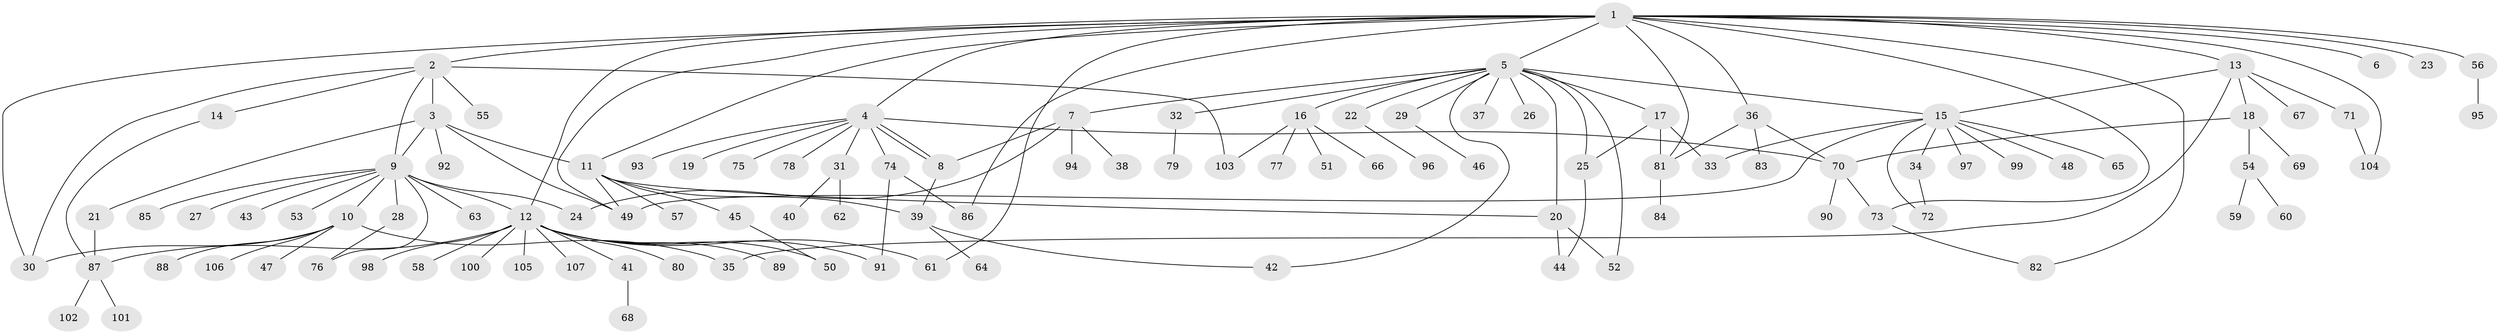// coarse degree distribution, {15: 0.0125, 6: 0.05, 12: 0.0125, 16: 0.0125, 1: 0.6, 4: 0.0625, 11: 0.0125, 7: 0.0125, 13: 0.0125, 5: 0.0375, 8: 0.0125, 3: 0.0375, 2: 0.125}
// Generated by graph-tools (version 1.1) at 2025/51/02/27/25 19:51:56]
// undirected, 107 vertices, 142 edges
graph export_dot {
graph [start="1"]
  node [color=gray90,style=filled];
  1;
  2;
  3;
  4;
  5;
  6;
  7;
  8;
  9;
  10;
  11;
  12;
  13;
  14;
  15;
  16;
  17;
  18;
  19;
  20;
  21;
  22;
  23;
  24;
  25;
  26;
  27;
  28;
  29;
  30;
  31;
  32;
  33;
  34;
  35;
  36;
  37;
  38;
  39;
  40;
  41;
  42;
  43;
  44;
  45;
  46;
  47;
  48;
  49;
  50;
  51;
  52;
  53;
  54;
  55;
  56;
  57;
  58;
  59;
  60;
  61;
  62;
  63;
  64;
  65;
  66;
  67;
  68;
  69;
  70;
  71;
  72;
  73;
  74;
  75;
  76;
  77;
  78;
  79;
  80;
  81;
  82;
  83;
  84;
  85;
  86;
  87;
  88;
  89;
  90;
  91;
  92;
  93;
  94;
  95;
  96;
  97;
  98;
  99;
  100;
  101;
  102;
  103;
  104;
  105;
  106;
  107;
  1 -- 2;
  1 -- 4;
  1 -- 5;
  1 -- 6;
  1 -- 11;
  1 -- 12;
  1 -- 13;
  1 -- 23;
  1 -- 30;
  1 -- 36;
  1 -- 49;
  1 -- 56;
  1 -- 61;
  1 -- 73;
  1 -- 81;
  1 -- 82;
  1 -- 86;
  1 -- 104;
  2 -- 3;
  2 -- 9;
  2 -- 14;
  2 -- 30;
  2 -- 55;
  2 -- 103;
  3 -- 9;
  3 -- 11;
  3 -- 21;
  3 -- 49;
  3 -- 92;
  4 -- 8;
  4 -- 8;
  4 -- 19;
  4 -- 31;
  4 -- 70;
  4 -- 74;
  4 -- 75;
  4 -- 78;
  4 -- 93;
  5 -- 7;
  5 -- 15;
  5 -- 16;
  5 -- 17;
  5 -- 20;
  5 -- 22;
  5 -- 25;
  5 -- 26;
  5 -- 29;
  5 -- 32;
  5 -- 37;
  5 -- 42;
  5 -- 52;
  7 -- 8;
  7 -- 24;
  7 -- 38;
  7 -- 94;
  8 -- 39;
  9 -- 10;
  9 -- 12;
  9 -- 24;
  9 -- 27;
  9 -- 28;
  9 -- 43;
  9 -- 53;
  9 -- 63;
  9 -- 76;
  9 -- 85;
  10 -- 30;
  10 -- 35;
  10 -- 47;
  10 -- 88;
  10 -- 106;
  11 -- 20;
  11 -- 39;
  11 -- 45;
  11 -- 49;
  11 -- 57;
  12 -- 41;
  12 -- 50;
  12 -- 58;
  12 -- 61;
  12 -- 80;
  12 -- 87;
  12 -- 89;
  12 -- 91;
  12 -- 98;
  12 -- 100;
  12 -- 105;
  12 -- 107;
  13 -- 15;
  13 -- 18;
  13 -- 35;
  13 -- 67;
  13 -- 71;
  14 -- 87;
  15 -- 33;
  15 -- 34;
  15 -- 48;
  15 -- 49;
  15 -- 65;
  15 -- 72;
  15 -- 97;
  15 -- 99;
  16 -- 51;
  16 -- 66;
  16 -- 77;
  16 -- 103;
  17 -- 25;
  17 -- 33;
  17 -- 81;
  18 -- 54;
  18 -- 69;
  18 -- 70;
  20 -- 44;
  20 -- 52;
  21 -- 87;
  22 -- 96;
  25 -- 44;
  28 -- 76;
  29 -- 46;
  31 -- 40;
  31 -- 62;
  32 -- 79;
  34 -- 72;
  36 -- 70;
  36 -- 81;
  36 -- 83;
  39 -- 42;
  39 -- 64;
  41 -- 68;
  45 -- 50;
  54 -- 59;
  54 -- 60;
  56 -- 95;
  70 -- 73;
  70 -- 90;
  71 -- 104;
  73 -- 82;
  74 -- 86;
  74 -- 91;
  81 -- 84;
  87 -- 101;
  87 -- 102;
}
